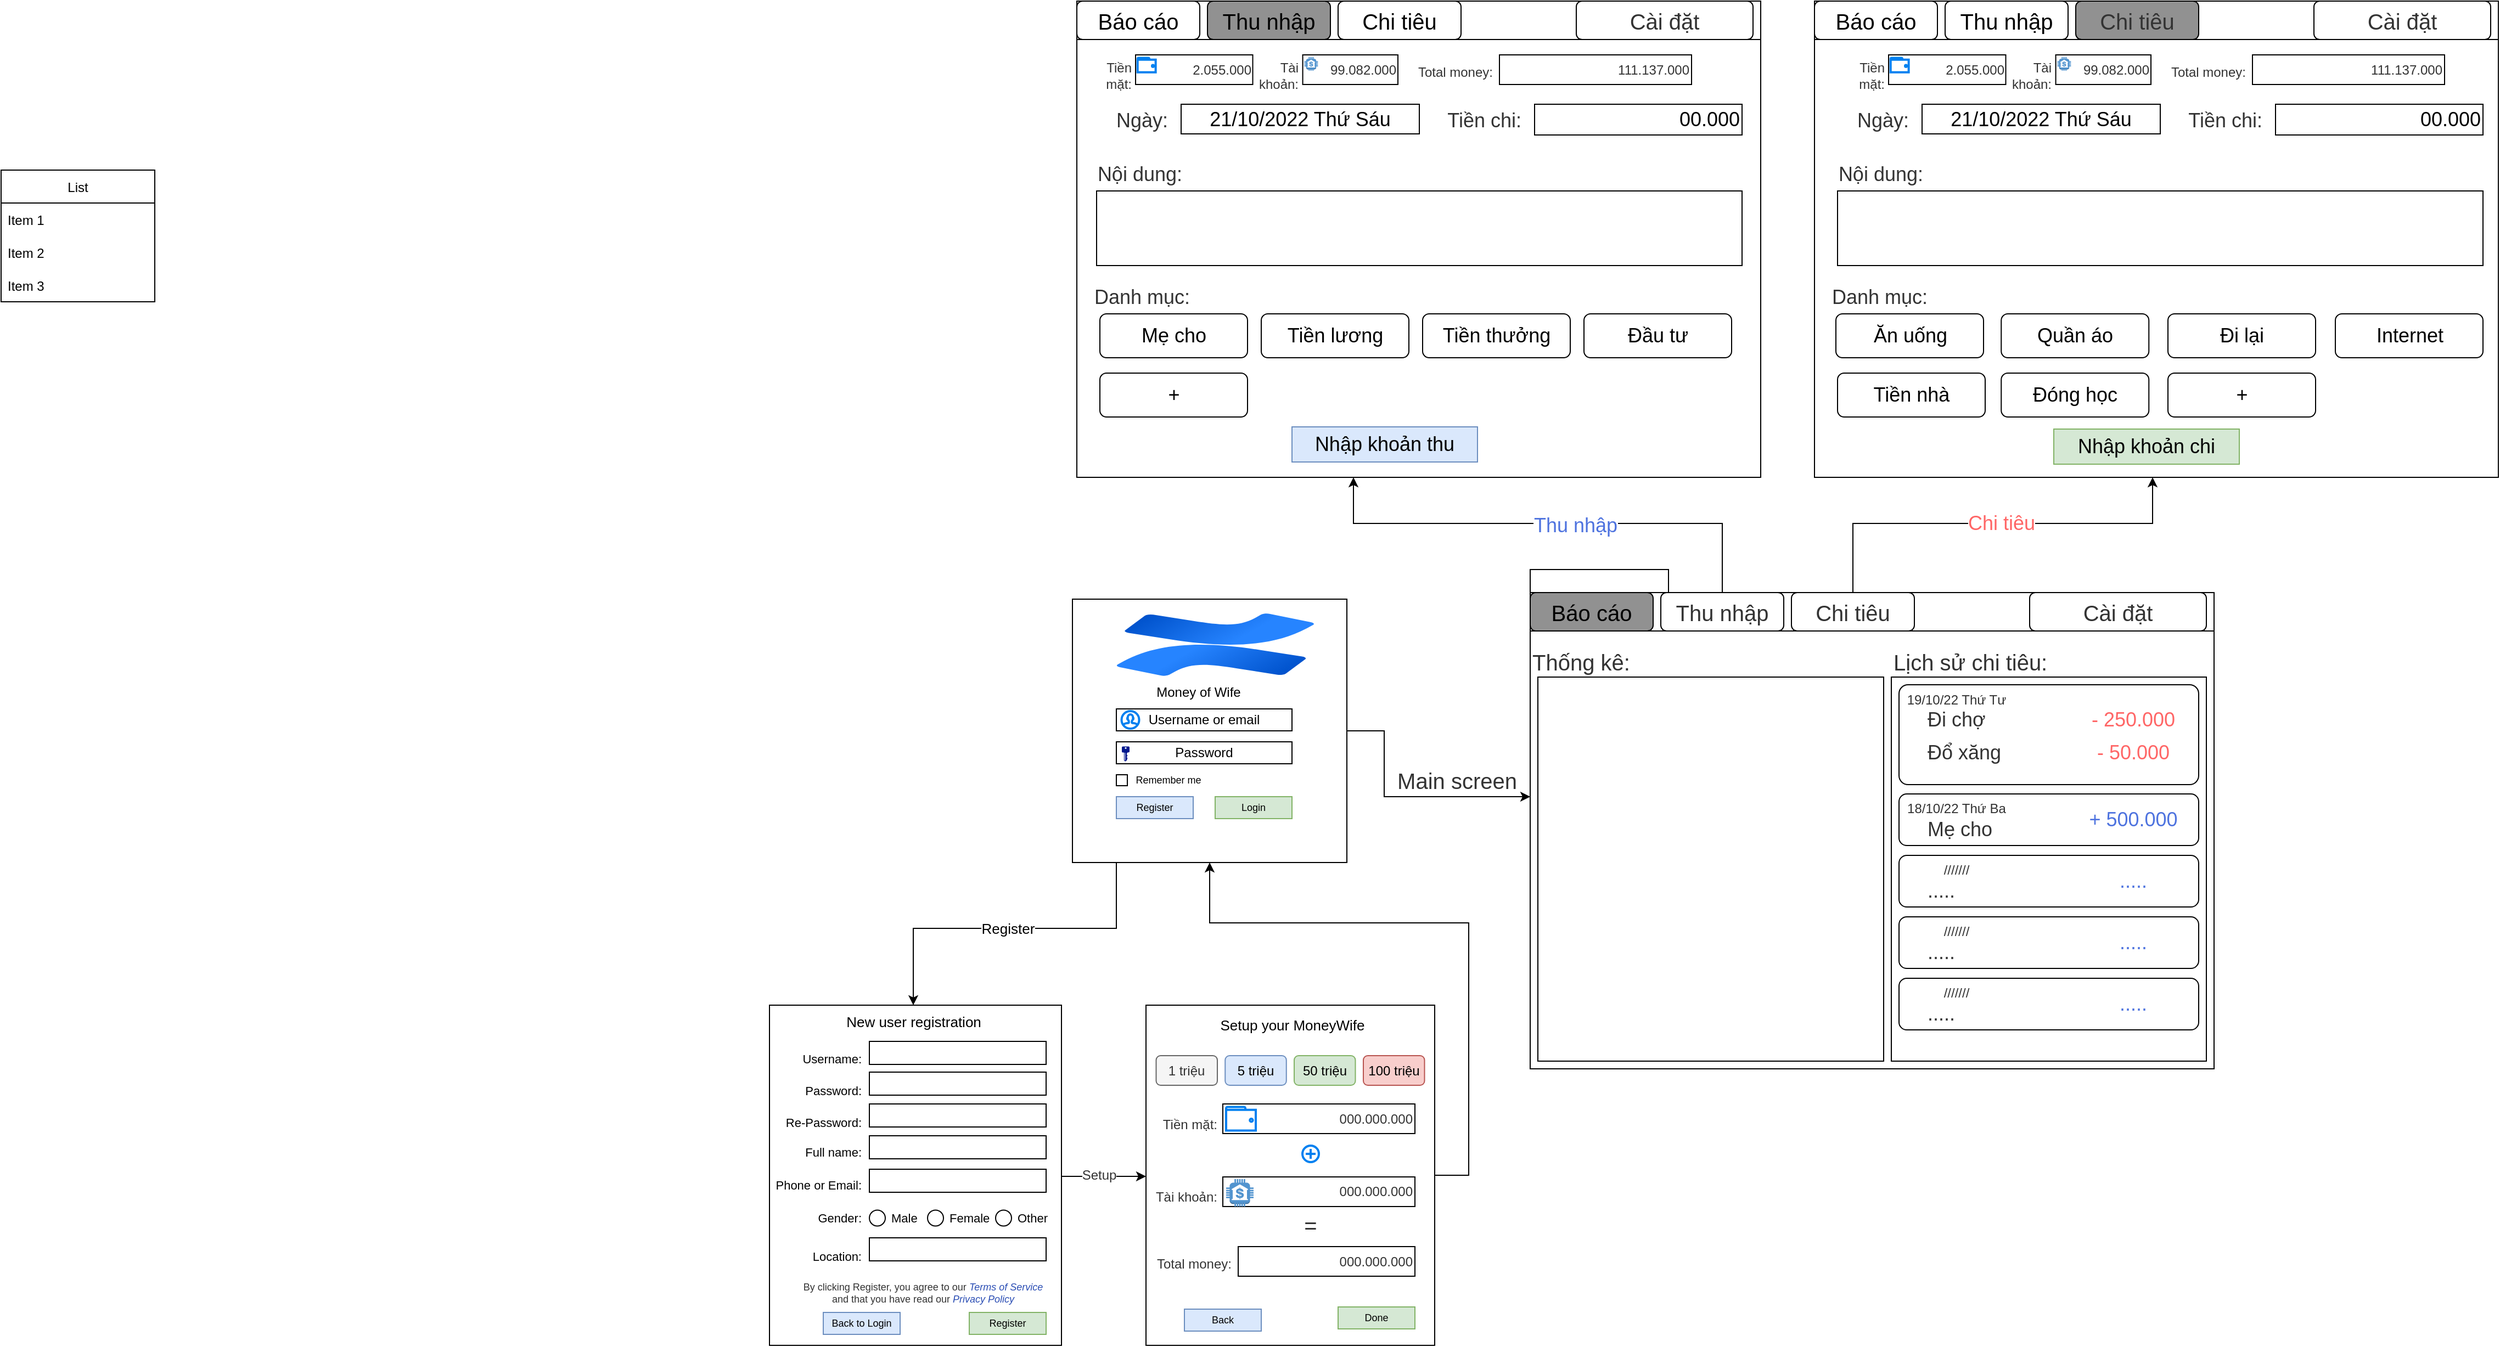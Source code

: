 <mxfile version="20.3.0" type="device"><diagram id="CC3MTmt1uT11RO-_CeCF" name="Page-1"><mxGraphModel dx="2622" dy="1257" grid="1" gridSize="7" guides="1" tooltips="1" connect="1" arrows="1" fold="1" page="0" pageScale="1" pageWidth="1600" pageHeight="900" math="0" shadow="0"><root><mxCell id="0"/><mxCell id="1" parent="0"/><mxCell id="pbvenS1O6Oq9CBR0KBw4-19" value="" style="edgeStyle=orthogonalEdgeStyle;rounded=0;orthogonalLoop=1;jettySize=auto;html=1;fontSize=9;" parent="1" source="pbvenS1O6Oq9CBR0KBw4-1" target="pbvenS1O6Oq9CBR0KBw4-18" edge="1"><mxGeometry relative="1" as="geometry"><Array as="points"><mxPoint x="120" y="530"/><mxPoint x="-65" y="530"/></Array></mxGeometry></mxCell><mxCell id="pbvenS1O6Oq9CBR0KBw4-20" value="Register" style="edgeLabel;html=1;align=center;verticalAlign=middle;resizable=0;points=[];fontSize=13;" parent="pbvenS1O6Oq9CBR0KBw4-19" vertex="1" connectable="0"><mxGeometry x="-0.134" y="2" relative="1" as="geometry"><mxPoint x="-23" y="-2" as="offset"/></mxGeometry></mxCell><mxCell id="pbvenS1O6Oq9CBR0KBw4-93" style="edgeStyle=orthogonalEdgeStyle;rounded=0;orthogonalLoop=1;jettySize=auto;html=1;fontSize=20;fontColor=#333333;" parent="1" source="pbvenS1O6Oq9CBR0KBw4-1" target="pbvenS1O6Oq9CBR0KBw4-88" edge="1"><mxGeometry relative="1" as="geometry"><Array as="points"><mxPoint x="364" y="350"/><mxPoint x="364" y="410"/></Array></mxGeometry></mxCell><mxCell id="pbvenS1O6Oq9CBR0KBw4-1" value="" style="rounded=0;whiteSpace=wrap;html=1;" parent="1" vertex="1"><mxGeometry x="80" y="230" width="250" height="240" as="geometry"/></mxCell><mxCell id="pbvenS1O6Oq9CBR0KBw4-2" value="Username or email" style="rounded=0;whiteSpace=wrap;html=1;" parent="1" vertex="1"><mxGeometry x="120" y="330" width="160" height="20" as="geometry"/></mxCell><mxCell id="pbvenS1O6Oq9CBR0KBw4-3" value="Password" style="rounded=0;whiteSpace=wrap;html=1;" parent="1" vertex="1"><mxGeometry x="120" y="360" width="160" height="20" as="geometry"/></mxCell><mxCell id="pbvenS1O6Oq9CBR0KBw4-4" value="Money of Wife" style="text;html=1;strokeColor=none;fillColor=none;align=center;verticalAlign=middle;whiteSpace=wrap;rounded=0;" parent="1" vertex="1"><mxGeometry x="150" y="300" width="90" height="30" as="geometry"/></mxCell><mxCell id="pbvenS1O6Oq9CBR0KBw4-7" value="Login" style="rounded=0;whiteSpace=wrap;html=1;fontSize=9;fillColor=#d5e8d4;strokeColor=#82b366;" parent="1" vertex="1"><mxGeometry x="210" y="410" width="70" height="20" as="geometry"/></mxCell><mxCell id="pbvenS1O6Oq9CBR0KBw4-9" value="Register" style="rounded=0;whiteSpace=wrap;html=1;fontSize=9;fillColor=#dae8fc;strokeColor=#6c8ebf;" parent="1" vertex="1"><mxGeometry x="120" y="410" width="70" height="20" as="geometry"/></mxCell><mxCell id="pbvenS1O6Oq9CBR0KBw4-10" value="" style="html=1;verticalLabelPosition=bottom;align=center;labelBackgroundColor=#ffffff;verticalAlign=top;strokeWidth=2;strokeColor=#0080F0;shadow=0;dashed=0;shape=mxgraph.ios7.icons.user;fontSize=9;aspect=fixed;" parent="1" vertex="1"><mxGeometry x="124.75" y="332" width="16" height="16" as="geometry"/></mxCell><mxCell id="pbvenS1O6Oq9CBR0KBw4-12" value="" style="sketch=0;aspect=fixed;pointerEvents=1;shadow=0;dashed=0;html=1;strokeColor=none;labelPosition=center;verticalLabelPosition=bottom;verticalAlign=top;align=center;fillColor=#00188D;shape=mxgraph.mscae.enterprise.key_permissions;fontSize=9;" parent="1" vertex="1"><mxGeometry x="125" y="364.27" width="7" height="13.47" as="geometry"/></mxCell><mxCell id="pbvenS1O6Oq9CBR0KBw4-13" value="" style="image;image=img/lib/atlassian/Confluence_Logo.svg;fontSize=9;" parent="1" vertex="1"><mxGeometry x="120" y="243" width="180.5" height="57" as="geometry"/></mxCell><mxCell id="pbvenS1O6Oq9CBR0KBw4-14" value="" style="group" parent="1" vertex="1" connectable="0"><mxGeometry x="120" y="390" width="80" height="10" as="geometry"/></mxCell><mxCell id="pbvenS1O6Oq9CBR0KBw4-5" value="Remember me" style="text;html=1;strokeColor=none;fillColor=none;align=center;verticalAlign=middle;whiteSpace=wrap;rounded=0;fontSize=9;" parent="pbvenS1O6Oq9CBR0KBw4-14" vertex="1"><mxGeometry x="15" width="65" height="10" as="geometry"/></mxCell><mxCell id="pbvenS1O6Oq9CBR0KBw4-6" value="" style="rounded=0;whiteSpace=wrap;html=1;fontSize=9;" parent="pbvenS1O6Oq9CBR0KBw4-14" vertex="1"><mxGeometry width="10" height="10" as="geometry"/></mxCell><mxCell id="pbvenS1O6Oq9CBR0KBw4-56" value="" style="edgeStyle=orthogonalEdgeStyle;rounded=0;orthogonalLoop=1;jettySize=auto;html=1;fontSize=9;fontColor=#294CB3;" parent="1" source="pbvenS1O6Oq9CBR0KBw4-18" target="pbvenS1O6Oq9CBR0KBw4-55" edge="1"><mxGeometry relative="1" as="geometry"><Array as="points"><mxPoint x="105" y="756"/><mxPoint x="105" y="756"/></Array></mxGeometry></mxCell><mxCell id="pbvenS1O6Oq9CBR0KBw4-58" value="&lt;font color=&quot;#333333&quot; style=&quot;font-size: 12px;&quot;&gt;Setup&lt;/font&gt;" style="edgeLabel;html=1;align=center;verticalAlign=middle;resizable=0;points=[];fontSize=12;fontColor=#294CB3;" parent="pbvenS1O6Oq9CBR0KBw4-56" vertex="1" connectable="0"><mxGeometry x="0.135" relative="1" as="geometry"><mxPoint x="-10" y="-1" as="offset"/></mxGeometry></mxCell><mxCell id="pbvenS1O6Oq9CBR0KBw4-18" value="" style="rounded=0;whiteSpace=wrap;html=1;" parent="1" vertex="1"><mxGeometry x="-196" y="600" width="266" height="310" as="geometry"/></mxCell><mxCell id="pbvenS1O6Oq9CBR0KBw4-21" value="New user registration" style="text;html=1;strokeColor=none;fillColor=none;align=center;verticalAlign=middle;whiteSpace=wrap;rounded=0;fontSize=13;" parent="1" vertex="1"><mxGeometry x="-132.5" y="600" width="135" height="30" as="geometry"/></mxCell><mxCell id="pbvenS1O6Oq9CBR0KBw4-22" value="Username:" style="text;html=1;strokeColor=none;fillColor=none;align=right;verticalAlign=middle;whiteSpace=wrap;rounded=0;fontSize=11;" parent="1" vertex="1"><mxGeometry x="-170" y="644" width="60" height="10" as="geometry"/></mxCell><mxCell id="pbvenS1O6Oq9CBR0KBw4-23" value="Password:" style="text;html=1;strokeColor=none;fillColor=none;align=right;verticalAlign=middle;whiteSpace=wrap;rounded=0;fontSize=11;" parent="1" vertex="1"><mxGeometry x="-170" y="673" width="60" height="9" as="geometry"/></mxCell><mxCell id="pbvenS1O6Oq9CBR0KBw4-24" value="Re-Password:" style="text;html=1;strokeColor=none;fillColor=none;align=right;verticalAlign=middle;whiteSpace=wrap;rounded=0;fontSize=11;" parent="1" vertex="1"><mxGeometry x="-190" y="702" width="80" height="9" as="geometry"/></mxCell><mxCell id="pbvenS1O6Oq9CBR0KBw4-25" value="Phone or Email:" style="text;html=1;strokeColor=none;fillColor=none;align=right;verticalAlign=middle;whiteSpace=wrap;rounded=0;fontSize=11;" parent="1" vertex="1"><mxGeometry x="-196" y="756.5" width="86" height="14" as="geometry"/></mxCell><mxCell id="pbvenS1O6Oq9CBR0KBw4-26" value="Full name:" style="text;html=1;strokeColor=none;fillColor=none;align=right;verticalAlign=middle;whiteSpace=wrap;rounded=0;fontSize=11;" parent="1" vertex="1"><mxGeometry x="-170" y="728" width="60" height="12" as="geometry"/></mxCell><mxCell id="pbvenS1O6Oq9CBR0KBw4-29" value="Gender:" style="text;html=1;strokeColor=none;fillColor=none;align=right;verticalAlign=middle;whiteSpace=wrap;rounded=0;fontSize=11;" parent="1" vertex="1"><mxGeometry x="-170" y="784" width="60" height="20" as="geometry"/></mxCell><mxCell id="pbvenS1O6Oq9CBR0KBw4-30" value="Location:" style="text;html=1;strokeColor=none;fillColor=none;align=right;verticalAlign=middle;whiteSpace=wrap;rounded=0;fontSize=11;" parent="1" vertex="1"><mxGeometry x="-170" y="819" width="60" height="20" as="geometry"/></mxCell><mxCell id="pbvenS1O6Oq9CBR0KBw4-31" value="Register" style="rounded=0;whiteSpace=wrap;html=1;fontSize=9;fillColor=#d5e8d4;strokeColor=#82b366;" parent="1" vertex="1"><mxGeometry x="-14" y="880" width="70" height="20" as="geometry"/></mxCell><mxCell id="pbvenS1O6Oq9CBR0KBw4-32" value="" style="rounded=0;whiteSpace=wrap;html=1;fontSize=11;" parent="1" vertex="1"><mxGeometry x="-105" y="633" width="161" height="21" as="geometry"/></mxCell><mxCell id="pbvenS1O6Oq9CBR0KBw4-33" value="" style="rounded=0;whiteSpace=wrap;html=1;fontSize=11;" parent="1" vertex="1"><mxGeometry x="-105" y="661" width="161" height="21" as="geometry"/></mxCell><mxCell id="pbvenS1O6Oq9CBR0KBw4-34" value="" style="rounded=0;whiteSpace=wrap;html=1;fontSize=11;" parent="1" vertex="1"><mxGeometry x="-105" y="690" width="161" height="21" as="geometry"/></mxCell><mxCell id="pbvenS1O6Oq9CBR0KBw4-35" value="" style="rounded=0;whiteSpace=wrap;html=1;fontSize=11;" parent="1" vertex="1"><mxGeometry x="-105" y="719" width="161" height="21" as="geometry"/></mxCell><mxCell id="pbvenS1O6Oq9CBR0KBw4-36" value="" style="rounded=0;whiteSpace=wrap;html=1;fontSize=11;" parent="1" vertex="1"><mxGeometry x="-105" y="749.5" width="161" height="21" as="geometry"/></mxCell><mxCell id="pbvenS1O6Oq9CBR0KBw4-38" value="" style="rounded=0;whiteSpace=wrap;html=1;fontSize=11;" parent="1" vertex="1"><mxGeometry x="-105" y="812" width="161" height="21" as="geometry"/></mxCell><mxCell id="pbvenS1O6Oq9CBR0KBw4-41" value="" style="group" parent="1" vertex="1" connectable="0"><mxGeometry x="-105" y="786.75" width="52.5" height="14.5" as="geometry"/></mxCell><mxCell id="pbvenS1O6Oq9CBR0KBw4-39" value="" style="ellipse;whiteSpace=wrap;html=1;aspect=fixed;fontSize=11;" parent="pbvenS1O6Oq9CBR0KBw4-41" vertex="1"><mxGeometry width="14.5" height="14.5" as="geometry"/></mxCell><mxCell id="pbvenS1O6Oq9CBR0KBw4-40" value="Male" style="text;html=1;strokeColor=none;fillColor=none;align=left;verticalAlign=middle;whiteSpace=wrap;rounded=0;fontSize=11;" parent="pbvenS1O6Oq9CBR0KBw4-41" vertex="1"><mxGeometry x="17.5" y="3.75" width="35" height="7" as="geometry"/></mxCell><mxCell id="pbvenS1O6Oq9CBR0KBw4-44" value="" style="group" parent="1" vertex="1" connectable="0"><mxGeometry x="-52" y="786.75" width="52.5" height="14.5" as="geometry"/></mxCell><mxCell id="pbvenS1O6Oq9CBR0KBw4-45" value="" style="ellipse;whiteSpace=wrap;html=1;aspect=fixed;fontSize=11;" parent="pbvenS1O6Oq9CBR0KBw4-44" vertex="1"><mxGeometry width="14.5" height="14.5" as="geometry"/></mxCell><mxCell id="pbvenS1O6Oq9CBR0KBw4-46" value="Female" style="text;html=1;strokeColor=none;fillColor=none;align=left;verticalAlign=middle;whiteSpace=wrap;rounded=0;fontSize=11;" parent="pbvenS1O6Oq9CBR0KBw4-44" vertex="1"><mxGeometry x="17.5" y="3.75" width="35" height="7" as="geometry"/></mxCell><mxCell id="pbvenS1O6Oq9CBR0KBw4-47" value="" style="group" parent="1" vertex="1" connectable="0"><mxGeometry x="10" y="786.75" width="52.5" height="14.5" as="geometry"/></mxCell><mxCell id="pbvenS1O6Oq9CBR0KBw4-48" value="" style="ellipse;whiteSpace=wrap;html=1;aspect=fixed;fontSize=11;" parent="pbvenS1O6Oq9CBR0KBw4-47" vertex="1"><mxGeometry width="14.5" height="14.5" as="geometry"/></mxCell><mxCell id="pbvenS1O6Oq9CBR0KBw4-49" value="Other" style="text;html=1;strokeColor=none;fillColor=none;align=left;verticalAlign=middle;whiteSpace=wrap;rounded=0;fontSize=11;" parent="pbvenS1O6Oq9CBR0KBw4-47" vertex="1"><mxGeometry x="17.5" y="3.75" width="35" height="7" as="geometry"/></mxCell><mxCell id="pbvenS1O6Oq9CBR0KBw4-51" value="Back to Login" style="rounded=0;whiteSpace=wrap;html=1;fontSize=9;fillColor=#dae8fc;strokeColor=#6c8ebf;" parent="1" vertex="1"><mxGeometry x="-147" y="880" width="70" height="20" as="geometry"/></mxCell><mxCell id="pbvenS1O6Oq9CBR0KBw4-54" value="&lt;font color=&quot;#333333&quot;&gt;By clicking Register, you agree to our &lt;/font&gt;&lt;font color=&quot;#294cb3&quot;&gt;&lt;i&gt;Terms of Service&lt;/i&gt;&lt;/font&gt;&lt;font color=&quot;#333333&quot;&gt; and that you have read our &lt;/font&gt;&lt;font color=&quot;#294cb3&quot;&gt;&lt;i&gt;Privacy Policy&lt;/i&gt;&lt;/font&gt;" style="text;html=1;strokeColor=none;fillColor=none;align=center;verticalAlign=middle;whiteSpace=wrap;rounded=0;fontSize=9;fontColor=#4E73DF;" parent="1" vertex="1"><mxGeometry x="-168" y="847" width="224" height="30" as="geometry"/></mxCell><mxCell id="pbvenS1O6Oq9CBR0KBw4-89" value="" style="edgeStyle=orthogonalEdgeStyle;rounded=0;orthogonalLoop=1;jettySize=auto;html=1;fontSize=20;fontColor=#333333;" parent="1" source="pbvenS1O6Oq9CBR0KBw4-55" target="pbvenS1O6Oq9CBR0KBw4-1" edge="1"><mxGeometry relative="1" as="geometry"><Array as="points"><mxPoint x="441" y="755"/><mxPoint x="441" y="525"/><mxPoint x="205" y="525"/></Array></mxGeometry></mxCell><mxCell id="pbvenS1O6Oq9CBR0KBw4-55" value="" style="rounded=0;whiteSpace=wrap;html=1;" parent="1" vertex="1"><mxGeometry x="147" y="600" width="263" height="310" as="geometry"/></mxCell><mxCell id="pbvenS1O6Oq9CBR0KBw4-57" value="Setup your MoneyWife" style="text;html=1;strokeColor=none;fillColor=none;align=center;verticalAlign=middle;whiteSpace=wrap;rounded=0;fontSize=13;" parent="1" vertex="1"><mxGeometry x="212.5" y="603" width="135" height="30" as="geometry"/></mxCell><mxCell id="pbvenS1O6Oq9CBR0KBw4-62" value="1 triệu" style="rounded=1;whiteSpace=wrap;html=1;fontSize=12;fontColor=#333333;fillColor=#f5f5f5;strokeColor=#666666;" parent="1" vertex="1"><mxGeometry x="156.25" y="646" width="55.75" height="27" as="geometry"/></mxCell><mxCell id="pbvenS1O6Oq9CBR0KBw4-64" value="5 triệu" style="rounded=1;whiteSpace=wrap;html=1;fontSize=12;fillColor=#dae8fc;strokeColor=#6c8ebf;" parent="1" vertex="1"><mxGeometry x="219.13" y="646" width="55.75" height="27" as="geometry"/></mxCell><mxCell id="pbvenS1O6Oq9CBR0KBw4-65" value="50 triệu" style="rounded=1;whiteSpace=wrap;html=1;fontSize=12;fillColor=#d5e8d4;strokeColor=#82b366;" parent="1" vertex="1"><mxGeometry x="282" y="646" width="55.75" height="27" as="geometry"/></mxCell><mxCell id="pbvenS1O6Oq9CBR0KBw4-66" value="100 triệu" style="rounded=1;whiteSpace=wrap;html=1;fontSize=12;fillColor=#f8cecc;strokeColor=#b85450;" parent="1" vertex="1"><mxGeometry x="345" y="646" width="55.75" height="27" as="geometry"/></mxCell><mxCell id="pbvenS1O6Oq9CBR0KBw4-76" value="" style="group" parent="1" vertex="1" connectable="0"><mxGeometry x="140.75" y="690" width="251.25" height="28.5" as="geometry"/></mxCell><mxCell id="pbvenS1O6Oq9CBR0KBw4-69" value="000.000.000" style="rounded=0;whiteSpace=wrap;html=1;fontSize=12;fontColor=#333333;align=right;" parent="pbvenS1O6Oq9CBR0KBw4-76" vertex="1"><mxGeometry x="76.25" width="175" height="27" as="geometry"/></mxCell><mxCell id="pbvenS1O6Oq9CBR0KBw4-70" value="" style="html=1;verticalLabelPosition=bottom;align=center;labelBackgroundColor=#ffffff;verticalAlign=top;strokeWidth=2;strokeColor=#0080F0;shadow=0;dashed=0;shape=mxgraph.ios7.icons.wallet;fontSize=12;fontColor=#333333;aspect=fixed;" parent="pbvenS1O6Oq9CBR0KBw4-76" vertex="1"><mxGeometry x="79.25" y="2.7" width="27" height="21.6" as="geometry"/></mxCell><mxCell id="pbvenS1O6Oq9CBR0KBw4-72" value="Tiền mặt:" style="text;html=1;strokeColor=none;fillColor=none;align=right;verticalAlign=middle;whiteSpace=wrap;rounded=0;fontSize=12;fontColor=#333333;" parent="pbvenS1O6Oq9CBR0KBw4-76" vertex="1"><mxGeometry y="8.5" width="73" height="20" as="geometry"/></mxCell><mxCell id="pbvenS1O6Oq9CBR0KBw4-77" value="" style="group" parent="1" vertex="1" connectable="0"><mxGeometry x="140.75" y="756.5" width="251.25" height="28.5" as="geometry"/></mxCell><mxCell id="pbvenS1O6Oq9CBR0KBw4-73" value="000.000.000" style="rounded=0;whiteSpace=wrap;html=1;fontSize=12;fontColor=#333333;align=right;" parent="pbvenS1O6Oq9CBR0KBw4-77" vertex="1"><mxGeometry x="76.25" width="175" height="27" as="geometry"/></mxCell><mxCell id="pbvenS1O6Oq9CBR0KBw4-74" value="Tài khoản:" style="text;html=1;strokeColor=none;fillColor=none;align=right;verticalAlign=middle;whiteSpace=wrap;rounded=0;fontSize=12;fontColor=#333333;" parent="pbvenS1O6Oq9CBR0KBw4-77" vertex="1"><mxGeometry y="8.5" width="73" height="20" as="geometry"/></mxCell><mxCell id="pbvenS1O6Oq9CBR0KBw4-75" value="" style="outlineConnect=0;dashed=0;verticalLabelPosition=bottom;verticalAlign=top;align=center;html=1;shape=mxgraph.aws3.bank;fillColor=#5294CF;gradientColor=none;fontSize=12;fontColor=#333333;aspect=fixed;" parent="pbvenS1O6Oq9CBR0KBw4-77" vertex="1"><mxGeometry x="79.25" y="2" width="25" height="25" as="geometry"/></mxCell><mxCell id="pbvenS1O6Oq9CBR0KBw4-78" value="" style="group" parent="1" vertex="1" connectable="0"><mxGeometry x="154" y="820" width="252" height="27" as="geometry"/></mxCell><mxCell id="pbvenS1O6Oq9CBR0KBw4-59" value="000.000.000" style="rounded=0;whiteSpace=wrap;html=1;fontSize=12;fontColor=#333333;align=right;" parent="pbvenS1O6Oq9CBR0KBw4-78" vertex="1"><mxGeometry x="77" width="161" height="27" as="geometry"/></mxCell><mxCell id="pbvenS1O6Oq9CBR0KBw4-60" value="Total money:" style="text;html=1;strokeColor=none;fillColor=none;align=right;verticalAlign=middle;whiteSpace=wrap;rounded=0;fontSize=12;fontColor=#333333;" parent="pbvenS1O6Oq9CBR0KBw4-78" vertex="1"><mxGeometry y="6" width="73" height="20" as="geometry"/></mxCell><mxCell id="pbvenS1O6Oq9CBR0KBw4-82" value="" style="html=1;verticalLabelPosition=bottom;align=center;labelBackgroundColor=#ffffff;verticalAlign=top;strokeWidth=2;strokeColor=#0080F0;shadow=0;dashed=0;shape=mxgraph.ios7.icons.add;fontSize=12;fontColor=#333333;aspect=fixed;" parent="1" vertex="1"><mxGeometry x="289.5" y="728" width="15" height="15" as="geometry"/></mxCell><mxCell id="pbvenS1O6Oq9CBR0KBw4-83" value="=" style="text;html=1;strokeColor=none;fillColor=none;align=center;verticalAlign=middle;whiteSpace=wrap;rounded=0;fontSize=20;fontColor=#333333;" parent="1" vertex="1"><mxGeometry x="267" y="785" width="60" height="30" as="geometry"/></mxCell><mxCell id="pbvenS1O6Oq9CBR0KBw4-84" value="Done" style="rounded=0;whiteSpace=wrap;html=1;fontSize=9;fillColor=#d5e8d4;strokeColor=#82b366;" parent="1" vertex="1"><mxGeometry x="322" y="875" width="70" height="20" as="geometry"/></mxCell><mxCell id="pbvenS1O6Oq9CBR0KBw4-85" value="Back" style="rounded=0;whiteSpace=wrap;html=1;fontSize=9;fillColor=#dae8fc;strokeColor=#6c8ebf;" parent="1" vertex="1"><mxGeometry x="182" y="877" width="70" height="20" as="geometry"/></mxCell><mxCell id="pbvenS1O6Oq9CBR0KBw4-169" value="" style="edgeStyle=orthogonalEdgeStyle;rounded=0;orthogonalLoop=1;jettySize=auto;html=1;fontSize=18;fontColor=#4E73DF;" parent="1" source="pbvenS1O6Oq9CBR0KBw4-88" target="pbvenS1O6Oq9CBR0KBw4-168" edge="1"><mxGeometry relative="1" as="geometry"><Array as="points"><mxPoint x="791" y="161"/><mxPoint x="1064" y="161"/></Array></mxGeometry></mxCell><mxCell id="pbvenS1O6Oq9CBR0KBw4-170" value="&lt;font color=&quot;#ff6666&quot;&gt;Chi tiêu&lt;/font&gt;" style="edgeLabel;html=1;align=center;verticalAlign=middle;resizable=0;points=[];fontSize=18;fontColor=#4E73DF;" parent="pbvenS1O6Oq9CBR0KBw4-169" vertex="1" connectable="0"><mxGeometry x="0.147" relative="1" as="geometry"><mxPoint x="-19" as="offset"/></mxGeometry></mxCell><mxCell id="pbvenS1O6Oq9CBR0KBw4-186" style="edgeStyle=orthogonalEdgeStyle;rounded=0;orthogonalLoop=1;jettySize=auto;html=1;fontSize=18;fontColor=#4E73DF;" parent="1" source="pbvenS1O6Oq9CBR0KBw4-88" target="pbvenS1O6Oq9CBR0KBw4-179" edge="1"><mxGeometry relative="1" as="geometry"><Array as="points"><mxPoint x="672" y="161"/><mxPoint x="336" y="161"/></Array></mxGeometry></mxCell><mxCell id="pbvenS1O6Oq9CBR0KBw4-187" value="&lt;span style=&quot;color: rgb(78, 115, 223);&quot;&gt;Thu nhập&lt;/span&gt;" style="edgeLabel;html=1;align=center;verticalAlign=middle;resizable=0;points=[];fontSize=18;fontColor=#FF6666;" parent="pbvenS1O6Oq9CBR0KBw4-186" vertex="1" connectable="0"><mxGeometry x="-0.107" y="2" relative="1" as="geometry"><mxPoint as="offset"/></mxGeometry></mxCell><mxCell id="pbvenS1O6Oq9CBR0KBw4-88" value="" style="rounded=0;whiteSpace=wrap;html=1;" parent="1" vertex="1"><mxGeometry x="497" y="224" width="623" height="434" as="geometry"/></mxCell><mxCell id="pbvenS1O6Oq9CBR0KBw4-96" value="Main screen" style="text;html=1;strokeColor=none;fillColor=none;align=center;verticalAlign=middle;whiteSpace=wrap;rounded=0;fontSize=20;fontColor=#333333;" parent="1" vertex="1"><mxGeometry x="371" y="380" width="119" height="30" as="geometry"/></mxCell><mxCell id="pbvenS1O6Oq9CBR0KBw4-98" value="" style="rounded=0;whiteSpace=wrap;html=1;fontSize=20;fontColor=#333333;" parent="1" vertex="1"><mxGeometry x="497" y="224" width="623" height="35" as="geometry"/></mxCell><mxCell id="pbvenS1O6Oq9CBR0KBw4-99" value="Thu nhập" style="rounded=1;whiteSpace=wrap;html=1;fontSize=20;fontColor=#333333;" parent="1" vertex="1"><mxGeometry x="616" y="224" width="112" height="35" as="geometry"/></mxCell><mxCell id="pbvenS1O6Oq9CBR0KBw4-100" value="Chi tiêu" style="rounded=1;whiteSpace=wrap;html=1;fontSize=20;fontColor=#333333;" parent="1" vertex="1"><mxGeometry x="735" y="224" width="112" height="35" as="geometry"/></mxCell><mxCell id="pbvenS1O6Oq9CBR0KBw4-102" value="Báo cáo" style="rounded=1;whiteSpace=wrap;html=1;fontSize=20;fillColor=#919191;" parent="1" vertex="1"><mxGeometry x="497" y="224" width="112" height="35" as="geometry"/></mxCell><mxCell id="pbvenS1O6Oq9CBR0KBw4-103" value="" style="rounded=0;whiteSpace=wrap;html=1;fontSize=20;fontColor=#333333;" parent="1" vertex="1"><mxGeometry x="497" y="203" width="126" height="21" as="geometry"/></mxCell><mxCell id="pbvenS1O6Oq9CBR0KBw4-107" value="Cài đặt" style="rounded=1;whiteSpace=wrap;html=1;fontSize=20;fontColor=#333333;" parent="1" vertex="1"><mxGeometry x="952" y="224" width="161" height="35" as="geometry"/></mxCell><mxCell id="pbvenS1O6Oq9CBR0KBw4-126" value="Lịch sử chi tiêu:" style="text;html=1;strokeColor=none;fillColor=none;align=left;verticalAlign=middle;whiteSpace=wrap;rounded=0;fontSize=20;fontColor=#333333;" parent="1" vertex="1"><mxGeometry x="826" y="271.5" width="175" height="30" as="geometry"/></mxCell><mxCell id="pbvenS1O6Oq9CBR0KBw4-127" value="" style="rounded=0;whiteSpace=wrap;html=1;fontSize=20;fontColor=#333333;fillColor=#FFFFFF;" parent="1" vertex="1"><mxGeometry x="826" y="301" width="287" height="350" as="geometry"/></mxCell><mxCell id="pbvenS1O6Oq9CBR0KBw4-128" value="" style="rounded=0;whiteSpace=wrap;html=1;fontSize=20;fontColor=#333333;fillColor=#FFFFFF;" parent="1" vertex="1"><mxGeometry x="504" y="301" width="315" height="350" as="geometry"/></mxCell><mxCell id="pbvenS1O6Oq9CBR0KBw4-129" value="Thống kê:" style="text;html=1;strokeColor=none;fillColor=none;align=left;verticalAlign=middle;whiteSpace=wrap;rounded=0;fontSize=20;fontColor=#333333;" parent="1" vertex="1"><mxGeometry x="497" y="271.5" width="175" height="30" as="geometry"/></mxCell><mxCell id="pbvenS1O6Oq9CBR0KBw4-140" value="" style="group" parent="1" vertex="1" connectable="0"><mxGeometry x="833" y="406" width="273" height="48.5" as="geometry"/></mxCell><mxCell id="pbvenS1O6Oq9CBR0KBw4-141" value="&lt;font style=&quot;font-size: 12px;&quot;&gt;&lt;br&gt;&lt;/font&gt;" style="rounded=1;whiteSpace=wrap;html=1;fontSize=20;fontColor=#333333;fillColor=#FFFFFF;align=left;spacingBottom=37;spacingTop=0;spacing=4;horizontal=1;verticalAlign=top;" parent="pbvenS1O6Oq9CBR0KBw4-140" vertex="1"><mxGeometry y="1.5" width="273" height="47" as="geometry"/></mxCell><mxCell id="pbvenS1O6Oq9CBR0KBw4-142" value="&lt;span style=&quot;text-align: left;&quot;&gt;18/10/22 Thứ Ba&lt;/span&gt;" style="text;html=1;strokeColor=none;fillColor=none;align=center;verticalAlign=middle;whiteSpace=wrap;rounded=0;fontSize=12;fontColor=#333333;" parent="pbvenS1O6Oq9CBR0KBw4-140" vertex="1"><mxGeometry width="105" height="30" as="geometry"/></mxCell><mxCell id="pbvenS1O6Oq9CBR0KBw4-143" value="+ 500.000" style="text;html=1;strokeColor=none;fillColor=none;align=center;verticalAlign=middle;whiteSpace=wrap;rounded=0;fontSize=18;fontColor=#4E73DF;" parent="pbvenS1O6Oq9CBR0KBw4-140" vertex="1"><mxGeometry x="168" y="18" width="91" height="14" as="geometry"/></mxCell><mxCell id="pbvenS1O6Oq9CBR0KBw4-144" value="Mẹ cho" style="text;html=1;strokeColor=none;fillColor=none;align=left;verticalAlign=middle;whiteSpace=wrap;rounded=0;fontSize=18;fontColor=#333333;" parent="pbvenS1O6Oq9CBR0KBw4-140" vertex="1"><mxGeometry x="24" y="18.5" width="74" height="30" as="geometry"/></mxCell><mxCell id="pbvenS1O6Oq9CBR0KBw4-130" value="&lt;font style=&quot;font-size: 12px;&quot;&gt;&lt;br&gt;&lt;/font&gt;" style="rounded=1;whiteSpace=wrap;html=1;fontSize=20;fontColor=#333333;fillColor=#FFFFFF;align=left;spacingBottom=37;spacingTop=0;spacing=4;horizontal=1;verticalAlign=top;arcSize=9;" parent="1" vertex="1"><mxGeometry x="833" y="308" width="273" height="91" as="geometry"/></mxCell><mxCell id="pbvenS1O6Oq9CBR0KBw4-131" value="&lt;span style=&quot;text-align: left;&quot;&gt;19/10/22 Thứ Tư&lt;/span&gt;" style="text;html=1;strokeColor=none;fillColor=none;align=center;verticalAlign=middle;whiteSpace=wrap;rounded=0;fontSize=12;fontColor=#333333;" parent="1" vertex="1"><mxGeometry x="833" y="306.5" width="105" height="30" as="geometry"/></mxCell><mxCell id="pbvenS1O6Oq9CBR0KBw4-132" value="- 250.000" style="text;html=1;strokeColor=none;fillColor=none;align=center;verticalAlign=middle;whiteSpace=wrap;rounded=0;fontSize=18;fontColor=#FF6666;" parent="1" vertex="1"><mxGeometry x="1001" y="333" width="91" height="14" as="geometry"/></mxCell><mxCell id="pbvenS1O6Oq9CBR0KBw4-133" value="Đi chợ" style="text;html=1;strokeColor=none;fillColor=none;align=left;verticalAlign=middle;whiteSpace=wrap;rounded=0;fontSize=18;fontColor=#333333;" parent="1" vertex="1"><mxGeometry x="857" y="325" width="74" height="30" as="geometry"/></mxCell><mxCell id="pbvenS1O6Oq9CBR0KBw4-145" value="Đổ xăng" style="text;html=1;strokeColor=none;fillColor=none;align=left;verticalAlign=middle;whiteSpace=wrap;rounded=0;fontSize=18;fontColor=#333333;" parent="1" vertex="1"><mxGeometry x="857" y="355" width="74" height="30" as="geometry"/></mxCell><mxCell id="pbvenS1O6Oq9CBR0KBw4-146" value="- 50.000" style="text;html=1;strokeColor=none;fillColor=none;align=center;verticalAlign=middle;whiteSpace=wrap;rounded=0;fontSize=18;fontColor=#FF6666;" parent="1" vertex="1"><mxGeometry x="1001" y="363" width="91" height="14" as="geometry"/></mxCell><mxCell id="pbvenS1O6Oq9CBR0KBw4-153" value="" style="group" parent="1" vertex="1" connectable="0"><mxGeometry x="833" y="462" width="273" height="48.5" as="geometry"/></mxCell><mxCell id="pbvenS1O6Oq9CBR0KBw4-154" value="&lt;font style=&quot;font-size: 12px;&quot;&gt;&lt;br&gt;&lt;/font&gt;" style="rounded=1;whiteSpace=wrap;html=1;fontSize=20;fontColor=#333333;fillColor=#FFFFFF;align=left;spacingBottom=37;spacingTop=0;spacing=4;horizontal=1;verticalAlign=top;" parent="pbvenS1O6Oq9CBR0KBw4-153" vertex="1"><mxGeometry y="1.5" width="273" height="47" as="geometry"/></mxCell><mxCell id="pbvenS1O6Oq9CBR0KBw4-155" value="&lt;div style=&quot;text-align: left;&quot;&gt;///////&lt;/div&gt;" style="text;html=1;strokeColor=none;fillColor=none;align=center;verticalAlign=middle;whiteSpace=wrap;rounded=0;fontSize=12;fontColor=#333333;" parent="pbvenS1O6Oq9CBR0KBw4-153" vertex="1"><mxGeometry width="105" height="30" as="geometry"/></mxCell><mxCell id="pbvenS1O6Oq9CBR0KBw4-156" value="....." style="text;html=1;strokeColor=none;fillColor=none;align=center;verticalAlign=middle;whiteSpace=wrap;rounded=0;fontSize=18;fontColor=#4E73DF;" parent="pbvenS1O6Oq9CBR0KBw4-153" vertex="1"><mxGeometry x="168" y="18" width="91" height="14" as="geometry"/></mxCell><mxCell id="pbvenS1O6Oq9CBR0KBw4-157" value="....." style="text;html=1;strokeColor=none;fillColor=none;align=left;verticalAlign=middle;whiteSpace=wrap;rounded=0;fontSize=18;fontColor=#333333;" parent="pbvenS1O6Oq9CBR0KBw4-153" vertex="1"><mxGeometry x="24" y="18.5" width="74" height="30" as="geometry"/></mxCell><mxCell id="pbvenS1O6Oq9CBR0KBw4-158" value="" style="group" parent="1" vertex="1" connectable="0"><mxGeometry x="833" y="518" width="273" height="48.5" as="geometry"/></mxCell><mxCell id="pbvenS1O6Oq9CBR0KBw4-159" value="&lt;font style=&quot;font-size: 12px;&quot;&gt;&lt;br&gt;&lt;/font&gt;" style="rounded=1;whiteSpace=wrap;html=1;fontSize=20;fontColor=#333333;fillColor=#FFFFFF;align=left;spacingBottom=37;spacingTop=0;spacing=4;horizontal=1;verticalAlign=top;" parent="pbvenS1O6Oq9CBR0KBw4-158" vertex="1"><mxGeometry y="1.5" width="273" height="47" as="geometry"/></mxCell><mxCell id="pbvenS1O6Oq9CBR0KBw4-160" value="&lt;div style=&quot;text-align: left;&quot;&gt;///////&lt;/div&gt;" style="text;html=1;strokeColor=none;fillColor=none;align=center;verticalAlign=middle;whiteSpace=wrap;rounded=0;fontSize=12;fontColor=#333333;" parent="pbvenS1O6Oq9CBR0KBw4-158" vertex="1"><mxGeometry width="105" height="30" as="geometry"/></mxCell><mxCell id="pbvenS1O6Oq9CBR0KBw4-161" value="....." style="text;html=1;strokeColor=none;fillColor=none;align=center;verticalAlign=middle;whiteSpace=wrap;rounded=0;fontSize=18;fontColor=#4E73DF;" parent="pbvenS1O6Oq9CBR0KBw4-158" vertex="1"><mxGeometry x="168" y="18" width="91" height="14" as="geometry"/></mxCell><mxCell id="pbvenS1O6Oq9CBR0KBw4-162" value="....." style="text;html=1;strokeColor=none;fillColor=none;align=left;verticalAlign=middle;whiteSpace=wrap;rounded=0;fontSize=18;fontColor=#333333;" parent="pbvenS1O6Oq9CBR0KBw4-158" vertex="1"><mxGeometry x="24" y="18.5" width="74" height="30" as="geometry"/></mxCell><mxCell id="pbvenS1O6Oq9CBR0KBw4-163" value="" style="group" parent="1" vertex="1" connectable="0"><mxGeometry x="833" y="574" width="273" height="48.5" as="geometry"/></mxCell><mxCell id="pbvenS1O6Oq9CBR0KBw4-164" value="&lt;font style=&quot;font-size: 12px;&quot;&gt;&lt;br&gt;&lt;/font&gt;" style="rounded=1;whiteSpace=wrap;html=1;fontSize=20;fontColor=#333333;fillColor=#FFFFFF;align=left;spacingBottom=37;spacingTop=0;spacing=4;horizontal=1;verticalAlign=top;" parent="pbvenS1O6Oq9CBR0KBw4-163" vertex="1"><mxGeometry y="1.5" width="273" height="47" as="geometry"/></mxCell><mxCell id="pbvenS1O6Oq9CBR0KBw4-165" value="&lt;div style=&quot;text-align: left;&quot;&gt;///////&lt;/div&gt;" style="text;html=1;strokeColor=none;fillColor=none;align=center;verticalAlign=middle;whiteSpace=wrap;rounded=0;fontSize=12;fontColor=#333333;" parent="pbvenS1O6Oq9CBR0KBw4-163" vertex="1"><mxGeometry width="105" height="30" as="geometry"/></mxCell><mxCell id="pbvenS1O6Oq9CBR0KBw4-166" value="....." style="text;html=1;strokeColor=none;fillColor=none;align=center;verticalAlign=middle;whiteSpace=wrap;rounded=0;fontSize=18;fontColor=#4E73DF;" parent="pbvenS1O6Oq9CBR0KBw4-163" vertex="1"><mxGeometry x="168" y="18" width="91" height="14" as="geometry"/></mxCell><mxCell id="pbvenS1O6Oq9CBR0KBw4-167" value="....." style="text;html=1;strokeColor=none;fillColor=none;align=left;verticalAlign=middle;whiteSpace=wrap;rounded=0;fontSize=18;fontColor=#333333;" parent="pbvenS1O6Oq9CBR0KBw4-163" vertex="1"><mxGeometry x="24" y="18.5" width="74" height="30" as="geometry"/></mxCell><mxCell id="pbvenS1O6Oq9CBR0KBw4-178" value="" style="group" parent="1" vertex="1" connectable="0"><mxGeometry x="84" y="-315" width="623" height="434" as="geometry"/></mxCell><mxCell id="pbvenS1O6Oq9CBR0KBw4-179" value="" style="rounded=0;whiteSpace=wrap;html=1;" parent="pbvenS1O6Oq9CBR0KBw4-178" vertex="1"><mxGeometry width="623" height="434" as="geometry"/></mxCell><mxCell id="pbvenS1O6Oq9CBR0KBw4-180" value="" style="group" parent="pbvenS1O6Oq9CBR0KBw4-178" vertex="1" connectable="0"><mxGeometry width="623" height="35" as="geometry"/></mxCell><mxCell id="pbvenS1O6Oq9CBR0KBw4-181" value="" style="rounded=0;whiteSpace=wrap;html=1;fontSize=20;fontColor=#333333;" parent="pbvenS1O6Oq9CBR0KBw4-180" vertex="1"><mxGeometry width="623" height="35" as="geometry"/></mxCell><mxCell id="pbvenS1O6Oq9CBR0KBw4-182" value="Thu nhập" style="rounded=1;whiteSpace=wrap;html=1;fontSize=20;fillColor=#919191;" parent="pbvenS1O6Oq9CBR0KBw4-180" vertex="1"><mxGeometry x="119" width="112" height="35" as="geometry"/></mxCell><mxCell id="pbvenS1O6Oq9CBR0KBw4-183" value="Chi tiêu" style="rounded=1;whiteSpace=wrap;html=1;fontSize=20;" parent="pbvenS1O6Oq9CBR0KBw4-180" vertex="1"><mxGeometry x="238" width="112" height="35" as="geometry"/></mxCell><mxCell id="pbvenS1O6Oq9CBR0KBw4-184" value="Báo cáo" style="rounded=1;whiteSpace=wrap;html=1;fontSize=20;fillColor=#FFFFFF;" parent="pbvenS1O6Oq9CBR0KBw4-180" vertex="1"><mxGeometry width="112" height="35" as="geometry"/></mxCell><mxCell id="pbvenS1O6Oq9CBR0KBw4-185" value="Cài đặt" style="rounded=1;whiteSpace=wrap;html=1;fontSize=20;fontColor=#333333;" parent="pbvenS1O6Oq9CBR0KBw4-180" vertex="1"><mxGeometry x="455" width="161" height="35" as="geometry"/></mxCell><mxCell id="pbvenS1O6Oq9CBR0KBw4-200" value="Mẹ cho" style="rounded=1;whiteSpace=wrap;html=1;fontSize=18;" parent="pbvenS1O6Oq9CBR0KBw4-178" vertex="1"><mxGeometry x="21.0" y="285" width="134.5" height="40" as="geometry"/></mxCell><mxCell id="pbvenS1O6Oq9CBR0KBw4-207" value="" style="group" parent="pbvenS1O6Oq9CBR0KBw4-178" vertex="1" connectable="0"><mxGeometry x="25" y="94" width="287.0" height="30" as="geometry"/></mxCell><mxCell id="pbvenS1O6Oq9CBR0KBw4-208" value="&lt;font color=&quot;#333333&quot;&gt;Ngày:&lt;/font&gt;" style="text;html=1;strokeColor=none;fillColor=none;align=right;verticalAlign=middle;whiteSpace=wrap;rounded=0;fontSize=18;fontColor=#FF6666;" parent="pbvenS1O6Oq9CBR0KBw4-207" vertex="1"><mxGeometry width="60" height="30" as="geometry"/></mxCell><mxCell id="pbvenS1O6Oq9CBR0KBw4-209" value="21/10/2022 Thứ Sáu" style="rounded=0;whiteSpace=wrap;html=1;fontSize=18;" parent="pbvenS1O6Oq9CBR0KBw4-207" vertex="1"><mxGeometry x="70.0" width="217" height="27" as="geometry"/></mxCell><mxCell id="pbvenS1O6Oq9CBR0KBw4-210" value="" style="group" parent="pbvenS1O6Oq9CBR0KBw4-178" vertex="1" connectable="0"><mxGeometry x="326.0" y="94" width="280" height="30" as="geometry"/></mxCell><mxCell id="pbvenS1O6Oq9CBR0KBw4-211" value="Tiền chi:" style="text;html=1;strokeColor=none;fillColor=none;align=right;verticalAlign=middle;whiteSpace=wrap;rounded=0;fontSize=18;fontColor=#333333;" parent="pbvenS1O6Oq9CBR0KBw4-210" vertex="1"><mxGeometry width="81" height="30" as="geometry"/></mxCell><mxCell id="pbvenS1O6Oq9CBR0KBw4-212" value="00.000" style="rounded=0;whiteSpace=wrap;html=1;fontSize=18;align=right;" parent="pbvenS1O6Oq9CBR0KBw4-210" vertex="1"><mxGeometry x="91" width="189" height="28" as="geometry"/></mxCell><mxCell id="pbvenS1O6Oq9CBR0KBw4-213" value="" style="group" parent="pbvenS1O6Oq9CBR0KBw4-178" vertex="1" connectable="0"><mxGeometry x="9" y="143" width="597" height="98" as="geometry"/></mxCell><mxCell id="pbvenS1O6Oq9CBR0KBw4-214" value="Nội dung:" style="text;html=1;strokeColor=none;fillColor=none;align=right;verticalAlign=middle;whiteSpace=wrap;rounded=0;fontSize=18;fontColor=#333333;" parent="pbvenS1O6Oq9CBR0KBw4-213" vertex="1"><mxGeometry width="89" height="30" as="geometry"/></mxCell><mxCell id="pbvenS1O6Oq9CBR0KBw4-215" value="" style="rounded=0;whiteSpace=wrap;html=1;fontSize=18;" parent="pbvenS1O6Oq9CBR0KBw4-213" vertex="1"><mxGeometry x="9" y="30" width="588" height="68" as="geometry"/></mxCell><mxCell id="pbvenS1O6Oq9CBR0KBw4-216" value="Danh mục:" style="text;html=1;strokeColor=none;fillColor=none;align=right;verticalAlign=middle;whiteSpace=wrap;rounded=0;fontSize=18;fontColor=#333333;" parent="pbvenS1O6Oq9CBR0KBw4-178" vertex="1"><mxGeometry y="255" width="105" height="30" as="geometry"/></mxCell><mxCell id="pbvenS1O6Oq9CBR0KBw4-217" value="Tiền lương" style="rounded=1;whiteSpace=wrap;html=1;fontSize=18;" parent="pbvenS1O6Oq9CBR0KBw4-178" vertex="1"><mxGeometry x="168.0" y="285" width="134.5" height="40" as="geometry"/></mxCell><mxCell id="pbvenS1O6Oq9CBR0KBw4-218" value="Tiền thưởng" style="rounded=1;whiteSpace=wrap;html=1;fontSize=18;" parent="pbvenS1O6Oq9CBR0KBw4-178" vertex="1"><mxGeometry x="315.0" y="285" width="134.5" height="40" as="geometry"/></mxCell><mxCell id="pbvenS1O6Oq9CBR0KBw4-219" value="Đầu tư" style="rounded=1;whiteSpace=wrap;html=1;fontSize=18;" parent="pbvenS1O6Oq9CBR0KBw4-178" vertex="1"><mxGeometry x="462.0" y="285" width="134.5" height="40" as="geometry"/></mxCell><mxCell id="pbvenS1O6Oq9CBR0KBw4-220" value="+" style="rounded=1;whiteSpace=wrap;html=1;fontSize=18;" parent="pbvenS1O6Oq9CBR0KBw4-178" vertex="1"><mxGeometry x="21.0" y="339" width="134.5" height="40" as="geometry"/></mxCell><mxCell id="pbvenS1O6Oq9CBR0KBw4-222" value="Nhập khoản thu" style="rounded=0;whiteSpace=wrap;html=1;fontSize=18;fillColor=#dae8fc;strokeColor=#6c8ebf;" parent="pbvenS1O6Oq9CBR0KBw4-178" vertex="1"><mxGeometry x="196.0" y="388" width="169" height="32" as="geometry"/></mxCell><mxCell id="SlY83AIhovldnJEnF4tv-14" value="" style="group" parent="pbvenS1O6Oq9CBR0KBw4-178" vertex="1" connectable="0"><mxGeometry x="7" y="49" width="153.25" height="28.5" as="geometry"/></mxCell><mxCell id="SlY83AIhovldnJEnF4tv-15" value="2.055.000" style="rounded=0;whiteSpace=wrap;html=1;fontSize=12;fontColor=#333333;align=right;" parent="SlY83AIhovldnJEnF4tv-14" vertex="1"><mxGeometry x="46.509" width="106.741" height="27" as="geometry"/></mxCell><mxCell id="SlY83AIhovldnJEnF4tv-16" value="" style="html=1;verticalLabelPosition=bottom;align=center;labelBackgroundColor=#ffffff;verticalAlign=top;strokeWidth=2;strokeColor=#0080F0;shadow=0;dashed=0;shape=mxgraph.ios7.icons.wallet;fontSize=12;fontColor=#333333;aspect=fixed;" parent="SlY83AIhovldnJEnF4tv-14" vertex="1"><mxGeometry x="48.339" y="2.7" width="16.469" height="13.175" as="geometry"/></mxCell><mxCell id="SlY83AIhovldnJEnF4tv-17" value="Tiền mặt:" style="text;html=1;strokeColor=none;fillColor=none;align=right;verticalAlign=middle;whiteSpace=wrap;rounded=0;fontSize=12;fontColor=#333333;" parent="SlY83AIhovldnJEnF4tv-14" vertex="1"><mxGeometry y="8.5" width="44.526" height="20" as="geometry"/></mxCell><mxCell id="SlY83AIhovldnJEnF4tv-18" value="" style="group" parent="pbvenS1O6Oq9CBR0KBw4-178" vertex="1" connectable="0"><mxGeometry x="168" y="49" width="124.5" height="28.5" as="geometry"/></mxCell><mxCell id="SlY83AIhovldnJEnF4tv-19" value="99.082.000" style="rounded=0;whiteSpace=wrap;html=1;fontSize=12;fontColor=#333333;align=right;" parent="SlY83AIhovldnJEnF4tv-18" vertex="1"><mxGeometry x="37.784" width="86.716" height="27" as="geometry"/></mxCell><mxCell id="SlY83AIhovldnJEnF4tv-20" value="Tài khoản:" style="text;html=1;strokeColor=none;fillColor=none;align=right;verticalAlign=middle;whiteSpace=wrap;rounded=0;fontSize=12;fontColor=#333333;" parent="SlY83AIhovldnJEnF4tv-18" vertex="1"><mxGeometry y="8.5" width="36.173" height="20" as="geometry"/></mxCell><mxCell id="SlY83AIhovldnJEnF4tv-21" value="" style="outlineConnect=0;dashed=0;verticalLabelPosition=bottom;verticalAlign=top;align=center;html=1;shape=mxgraph.aws3.bank;fillColor=#5294CF;gradientColor=none;fontSize=12;fontColor=#333333;aspect=fixed;" parent="SlY83AIhovldnJEnF4tv-18" vertex="1"><mxGeometry x="39.27" y="2" width="12.388" height="12.388" as="geometry"/></mxCell><mxCell id="SlY83AIhovldnJEnF4tv-22" value="" style="group" parent="pbvenS1O6Oq9CBR0KBw4-178" vertex="1" connectable="0"><mxGeometry x="308" y="49" width="252" height="27" as="geometry"/></mxCell><mxCell id="SlY83AIhovldnJEnF4tv-23" value="111.137.000" style="rounded=0;whiteSpace=wrap;html=1;fontSize=12;fontColor=#333333;align=right;" parent="SlY83AIhovldnJEnF4tv-22" vertex="1"><mxGeometry x="77" width="175" height="27" as="geometry"/></mxCell><mxCell id="SlY83AIhovldnJEnF4tv-24" value="Total money:" style="text;html=1;strokeColor=none;fillColor=none;align=right;verticalAlign=middle;whiteSpace=wrap;rounded=0;fontSize=12;fontColor=#333333;" parent="SlY83AIhovldnJEnF4tv-22" vertex="1"><mxGeometry y="6" width="73" height="20" as="geometry"/></mxCell><mxCell id="pbvenS1O6Oq9CBR0KBw4-168" value="" style="rounded=0;whiteSpace=wrap;html=1;" parent="1" vertex="1"><mxGeometry x="756" y="-315" width="623" height="434" as="geometry"/></mxCell><mxCell id="pbvenS1O6Oq9CBR0KBw4-176" value="" style="group" parent="1" vertex="1" connectable="0"><mxGeometry x="756" y="-315" width="623" height="35" as="geometry"/></mxCell><mxCell id="pbvenS1O6Oq9CBR0KBw4-171" value="" style="rounded=0;whiteSpace=wrap;html=1;fontSize=20;fontColor=#333333;" parent="pbvenS1O6Oq9CBR0KBw4-176" vertex="1"><mxGeometry width="623" height="35" as="geometry"/></mxCell><mxCell id="pbvenS1O6Oq9CBR0KBw4-172" value="Thu nhập" style="rounded=1;whiteSpace=wrap;html=1;fontSize=20;" parent="pbvenS1O6Oq9CBR0KBw4-176" vertex="1"><mxGeometry x="119" width="112" height="35" as="geometry"/></mxCell><mxCell id="pbvenS1O6Oq9CBR0KBw4-173" value="Chi tiêu" style="rounded=1;whiteSpace=wrap;html=1;fontSize=20;fontColor=#333333;fillColor=#919191;" parent="pbvenS1O6Oq9CBR0KBw4-176" vertex="1"><mxGeometry x="238" width="112" height="35" as="geometry"/></mxCell><mxCell id="pbvenS1O6Oq9CBR0KBw4-174" value="Báo cáo" style="rounded=1;whiteSpace=wrap;html=1;fontSize=20;fillColor=#FFFFFF;" parent="pbvenS1O6Oq9CBR0KBw4-176" vertex="1"><mxGeometry width="112" height="35" as="geometry"/></mxCell><mxCell id="pbvenS1O6Oq9CBR0KBw4-175" value="Cài đặt" style="rounded=1;whiteSpace=wrap;html=1;fontSize=20;fontColor=#333333;" parent="pbvenS1O6Oq9CBR0KBw4-176" vertex="1"><mxGeometry x="455" width="161" height="35" as="geometry"/></mxCell><mxCell id="pbvenS1O6Oq9CBR0KBw4-194" value="Danh mục:" style="text;html=1;strokeColor=none;fillColor=none;align=right;verticalAlign=middle;whiteSpace=wrap;rounded=0;fontSize=18;fontColor=#333333;" parent="1" vertex="1"><mxGeometry x="756" y="-60" width="105" height="30" as="geometry"/></mxCell><mxCell id="pbvenS1O6Oq9CBR0KBw4-195" value="Ăn uống" style="rounded=1;whiteSpace=wrap;html=1;fontSize=18;" parent="1" vertex="1"><mxGeometry x="775.5" y="-30" width="134.5" height="40" as="geometry"/></mxCell><mxCell id="pbvenS1O6Oq9CBR0KBw4-196" value="Quần áo" style="rounded=1;whiteSpace=wrap;html=1;fontSize=18;" parent="1" vertex="1"><mxGeometry x="926.13" y="-30" width="134.5" height="40" as="geometry"/></mxCell><mxCell id="pbvenS1O6Oq9CBR0KBw4-197" value="Đi lại" style="rounded=1;whiteSpace=wrap;html=1;fontSize=18;" parent="1" vertex="1"><mxGeometry x="1078.0" y="-30" width="134.5" height="40" as="geometry"/></mxCell><mxCell id="pbvenS1O6Oq9CBR0KBw4-198" value="Internet" style="rounded=1;whiteSpace=wrap;html=1;fontSize=18;" parent="1" vertex="1"><mxGeometry x="1230.5" y="-30" width="134.5" height="40" as="geometry"/></mxCell><mxCell id="pbvenS1O6Oq9CBR0KBw4-199" value="Tiền nhà" style="rounded=1;whiteSpace=wrap;html=1;fontSize=18;" parent="1" vertex="1"><mxGeometry x="777" y="24" width="134.5" height="40" as="geometry"/></mxCell><mxCell id="pbvenS1O6Oq9CBR0KBw4-201" value="Đóng học" style="rounded=1;whiteSpace=wrap;html=1;fontSize=18;" parent="1" vertex="1"><mxGeometry x="926.13" y="24" width="134.5" height="40" as="geometry"/></mxCell><mxCell id="pbvenS1O6Oq9CBR0KBw4-202" value="+" style="rounded=1;whiteSpace=wrap;html=1;fontSize=18;" parent="1" vertex="1"><mxGeometry x="1078.0" y="24" width="134.5" height="40" as="geometry"/></mxCell><mxCell id="pbvenS1O6Oq9CBR0KBw4-203" value="Nhập khoản chi" style="rounded=0;whiteSpace=wrap;html=1;fontSize=18;fillColor=#d5e8d4;strokeColor=#82b366;" parent="1" vertex="1"><mxGeometry x="974.0" y="75" width="169" height="32" as="geometry"/></mxCell><mxCell id="pbvenS1O6Oq9CBR0KBw4-204" value="" style="group" parent="1" vertex="1" connectable="0"><mxGeometry x="784" y="-221" width="287.0" height="30" as="geometry"/></mxCell><mxCell id="pbvenS1O6Oq9CBR0KBw4-188" value="&lt;font color=&quot;#333333&quot;&gt;Ngày:&lt;/font&gt;" style="text;html=1;strokeColor=none;fillColor=none;align=right;verticalAlign=middle;whiteSpace=wrap;rounded=0;fontSize=18;fontColor=#FF6666;" parent="pbvenS1O6Oq9CBR0KBw4-204" vertex="1"><mxGeometry width="60" height="30" as="geometry"/></mxCell><mxCell id="pbvenS1O6Oq9CBR0KBw4-189" value="21/10/2022 Thứ Sáu" style="rounded=0;whiteSpace=wrap;html=1;fontSize=18;" parent="pbvenS1O6Oq9CBR0KBw4-204" vertex="1"><mxGeometry x="70.0" width="217" height="27" as="geometry"/></mxCell><mxCell id="pbvenS1O6Oq9CBR0KBw4-205" value="" style="group" parent="1" vertex="1" connectable="0"><mxGeometry x="1085.0" y="-221" width="280" height="30" as="geometry"/></mxCell><mxCell id="pbvenS1O6Oq9CBR0KBw4-192" value="Tiền chi:" style="text;html=1;strokeColor=none;fillColor=none;align=right;verticalAlign=middle;whiteSpace=wrap;rounded=0;fontSize=18;fontColor=#333333;" parent="pbvenS1O6Oq9CBR0KBw4-205" vertex="1"><mxGeometry width="81" height="30" as="geometry"/></mxCell><mxCell id="pbvenS1O6Oq9CBR0KBw4-193" value="00.000" style="rounded=0;whiteSpace=wrap;html=1;fontSize=18;align=right;" parent="pbvenS1O6Oq9CBR0KBw4-205" vertex="1"><mxGeometry x="91" width="189" height="28" as="geometry"/></mxCell><mxCell id="pbvenS1O6Oq9CBR0KBw4-206" value="" style="group" parent="1" vertex="1" connectable="0"><mxGeometry x="768" y="-172" width="597" height="98" as="geometry"/></mxCell><mxCell id="pbvenS1O6Oq9CBR0KBw4-190" value="Nội dung:" style="text;html=1;strokeColor=none;fillColor=none;align=right;verticalAlign=middle;whiteSpace=wrap;rounded=0;fontSize=18;fontColor=#333333;" parent="pbvenS1O6Oq9CBR0KBw4-206" vertex="1"><mxGeometry width="89" height="30" as="geometry"/></mxCell><mxCell id="pbvenS1O6Oq9CBR0KBw4-191" value="" style="rounded=0;whiteSpace=wrap;html=1;fontSize=18;" parent="pbvenS1O6Oq9CBR0KBw4-206" vertex="1"><mxGeometry x="9" y="30" width="588" height="68" as="geometry"/></mxCell><mxCell id="SlY83AIhovldnJEnF4tv-25" value="" style="group" parent="1" vertex="1" connectable="0"><mxGeometry x="777" y="-266" width="153.25" height="28.5" as="geometry"/></mxCell><mxCell id="SlY83AIhovldnJEnF4tv-26" value="2.055.000" style="rounded=0;whiteSpace=wrap;html=1;fontSize=12;fontColor=#333333;align=right;" parent="SlY83AIhovldnJEnF4tv-25" vertex="1"><mxGeometry x="46.509" width="106.741" height="27" as="geometry"/></mxCell><mxCell id="SlY83AIhovldnJEnF4tv-27" value="" style="html=1;verticalLabelPosition=bottom;align=center;labelBackgroundColor=#ffffff;verticalAlign=top;strokeWidth=2;strokeColor=#0080F0;shadow=0;dashed=0;shape=mxgraph.ios7.icons.wallet;fontSize=12;fontColor=#333333;aspect=fixed;" parent="SlY83AIhovldnJEnF4tv-25" vertex="1"><mxGeometry x="48.339" y="2.7" width="16.469" height="13.175" as="geometry"/></mxCell><mxCell id="SlY83AIhovldnJEnF4tv-28" value="Tiền mặt:" style="text;html=1;strokeColor=none;fillColor=none;align=right;verticalAlign=middle;whiteSpace=wrap;rounded=0;fontSize=12;fontColor=#333333;" parent="SlY83AIhovldnJEnF4tv-25" vertex="1"><mxGeometry y="8.5" width="44.526" height="20" as="geometry"/></mxCell><mxCell id="SlY83AIhovldnJEnF4tv-29" value="" style="group" parent="1" vertex="1" connectable="0"><mxGeometry x="938" y="-266" width="124.5" height="28.5" as="geometry"/></mxCell><mxCell id="SlY83AIhovldnJEnF4tv-30" value="99.082.000" style="rounded=0;whiteSpace=wrap;html=1;fontSize=12;fontColor=#333333;align=right;" parent="SlY83AIhovldnJEnF4tv-29" vertex="1"><mxGeometry x="37.784" width="86.716" height="27" as="geometry"/></mxCell><mxCell id="SlY83AIhovldnJEnF4tv-31" value="Tài khoản:" style="text;html=1;strokeColor=none;fillColor=none;align=right;verticalAlign=middle;whiteSpace=wrap;rounded=0;fontSize=12;fontColor=#333333;" parent="SlY83AIhovldnJEnF4tv-29" vertex="1"><mxGeometry y="8.5" width="36.173" height="20" as="geometry"/></mxCell><mxCell id="SlY83AIhovldnJEnF4tv-32" value="" style="outlineConnect=0;dashed=0;verticalLabelPosition=bottom;verticalAlign=top;align=center;html=1;shape=mxgraph.aws3.bank;fillColor=#5294CF;gradientColor=none;fontSize=12;fontColor=#333333;aspect=fixed;" parent="SlY83AIhovldnJEnF4tv-29" vertex="1"><mxGeometry x="39.27" y="2" width="12.388" height="12.388" as="geometry"/></mxCell><mxCell id="SlY83AIhovldnJEnF4tv-33" value="" style="group" parent="1" vertex="1" connectable="0"><mxGeometry x="1078" y="-266" width="252" height="27" as="geometry"/></mxCell><mxCell id="SlY83AIhovldnJEnF4tv-34" value="111.137.000" style="rounded=0;whiteSpace=wrap;html=1;fontSize=12;fontColor=#333333;align=right;" parent="SlY83AIhovldnJEnF4tv-33" vertex="1"><mxGeometry x="77" width="175" height="27" as="geometry"/></mxCell><mxCell id="SlY83AIhovldnJEnF4tv-35" value="Total money:" style="text;html=1;strokeColor=none;fillColor=none;align=right;verticalAlign=middle;whiteSpace=wrap;rounded=0;fontSize=12;fontColor=#333333;" parent="SlY83AIhovldnJEnF4tv-33" vertex="1"><mxGeometry y="6" width="73" height="20" as="geometry"/></mxCell><mxCell id="AE1pCeDNOwLXNWsCEax1-1" value="List" style="swimlane;fontStyle=0;childLayout=stackLayout;horizontal=1;startSize=30;horizontalStack=0;resizeParent=1;resizeParentMax=0;resizeLast=0;collapsible=1;marginBottom=0;" vertex="1" parent="1"><mxGeometry x="-896" y="-161" width="140" height="120" as="geometry"/></mxCell><mxCell id="AE1pCeDNOwLXNWsCEax1-2" value="Item 1" style="text;strokeColor=none;fillColor=none;align=left;verticalAlign=middle;spacingLeft=4;spacingRight=4;overflow=hidden;points=[[0,0.5],[1,0.5]];portConstraint=eastwest;rotatable=0;" vertex="1" parent="AE1pCeDNOwLXNWsCEax1-1"><mxGeometry y="30" width="140" height="30" as="geometry"/></mxCell><mxCell id="AE1pCeDNOwLXNWsCEax1-3" value="Item 2" style="text;strokeColor=none;fillColor=none;align=left;verticalAlign=middle;spacingLeft=4;spacingRight=4;overflow=hidden;points=[[0,0.5],[1,0.5]];portConstraint=eastwest;rotatable=0;" vertex="1" parent="AE1pCeDNOwLXNWsCEax1-1"><mxGeometry y="60" width="140" height="30" as="geometry"/></mxCell><mxCell id="AE1pCeDNOwLXNWsCEax1-4" value="Item 3" style="text;strokeColor=none;fillColor=none;align=left;verticalAlign=middle;spacingLeft=4;spacingRight=4;overflow=hidden;points=[[0,0.5],[1,0.5]];portConstraint=eastwest;rotatable=0;" vertex="1" parent="AE1pCeDNOwLXNWsCEax1-1"><mxGeometry y="90" width="140" height="30" as="geometry"/></mxCell></root></mxGraphModel></diagram></mxfile>